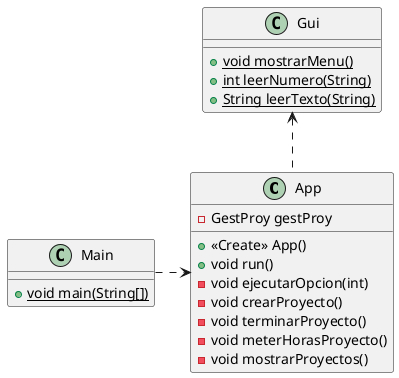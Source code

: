 @startuml
class App {
- GestProy gestProy
+ <<Create>> App()
+ void run()
- void ejecutarOpcion(int)
- void crearProyecto()
- void terminarProyecto()
- void meterHorasProyecto()
- void mostrarProyectos()
}
class Main {
+ {static} void main(String[])
}
class Gui {
+ {static} void mostrarMenu()
+ {static} int leerNumero(String)
+ {static} String leerTexto(String)
}
Main .right.> App
App .up.> Gui
@enduml